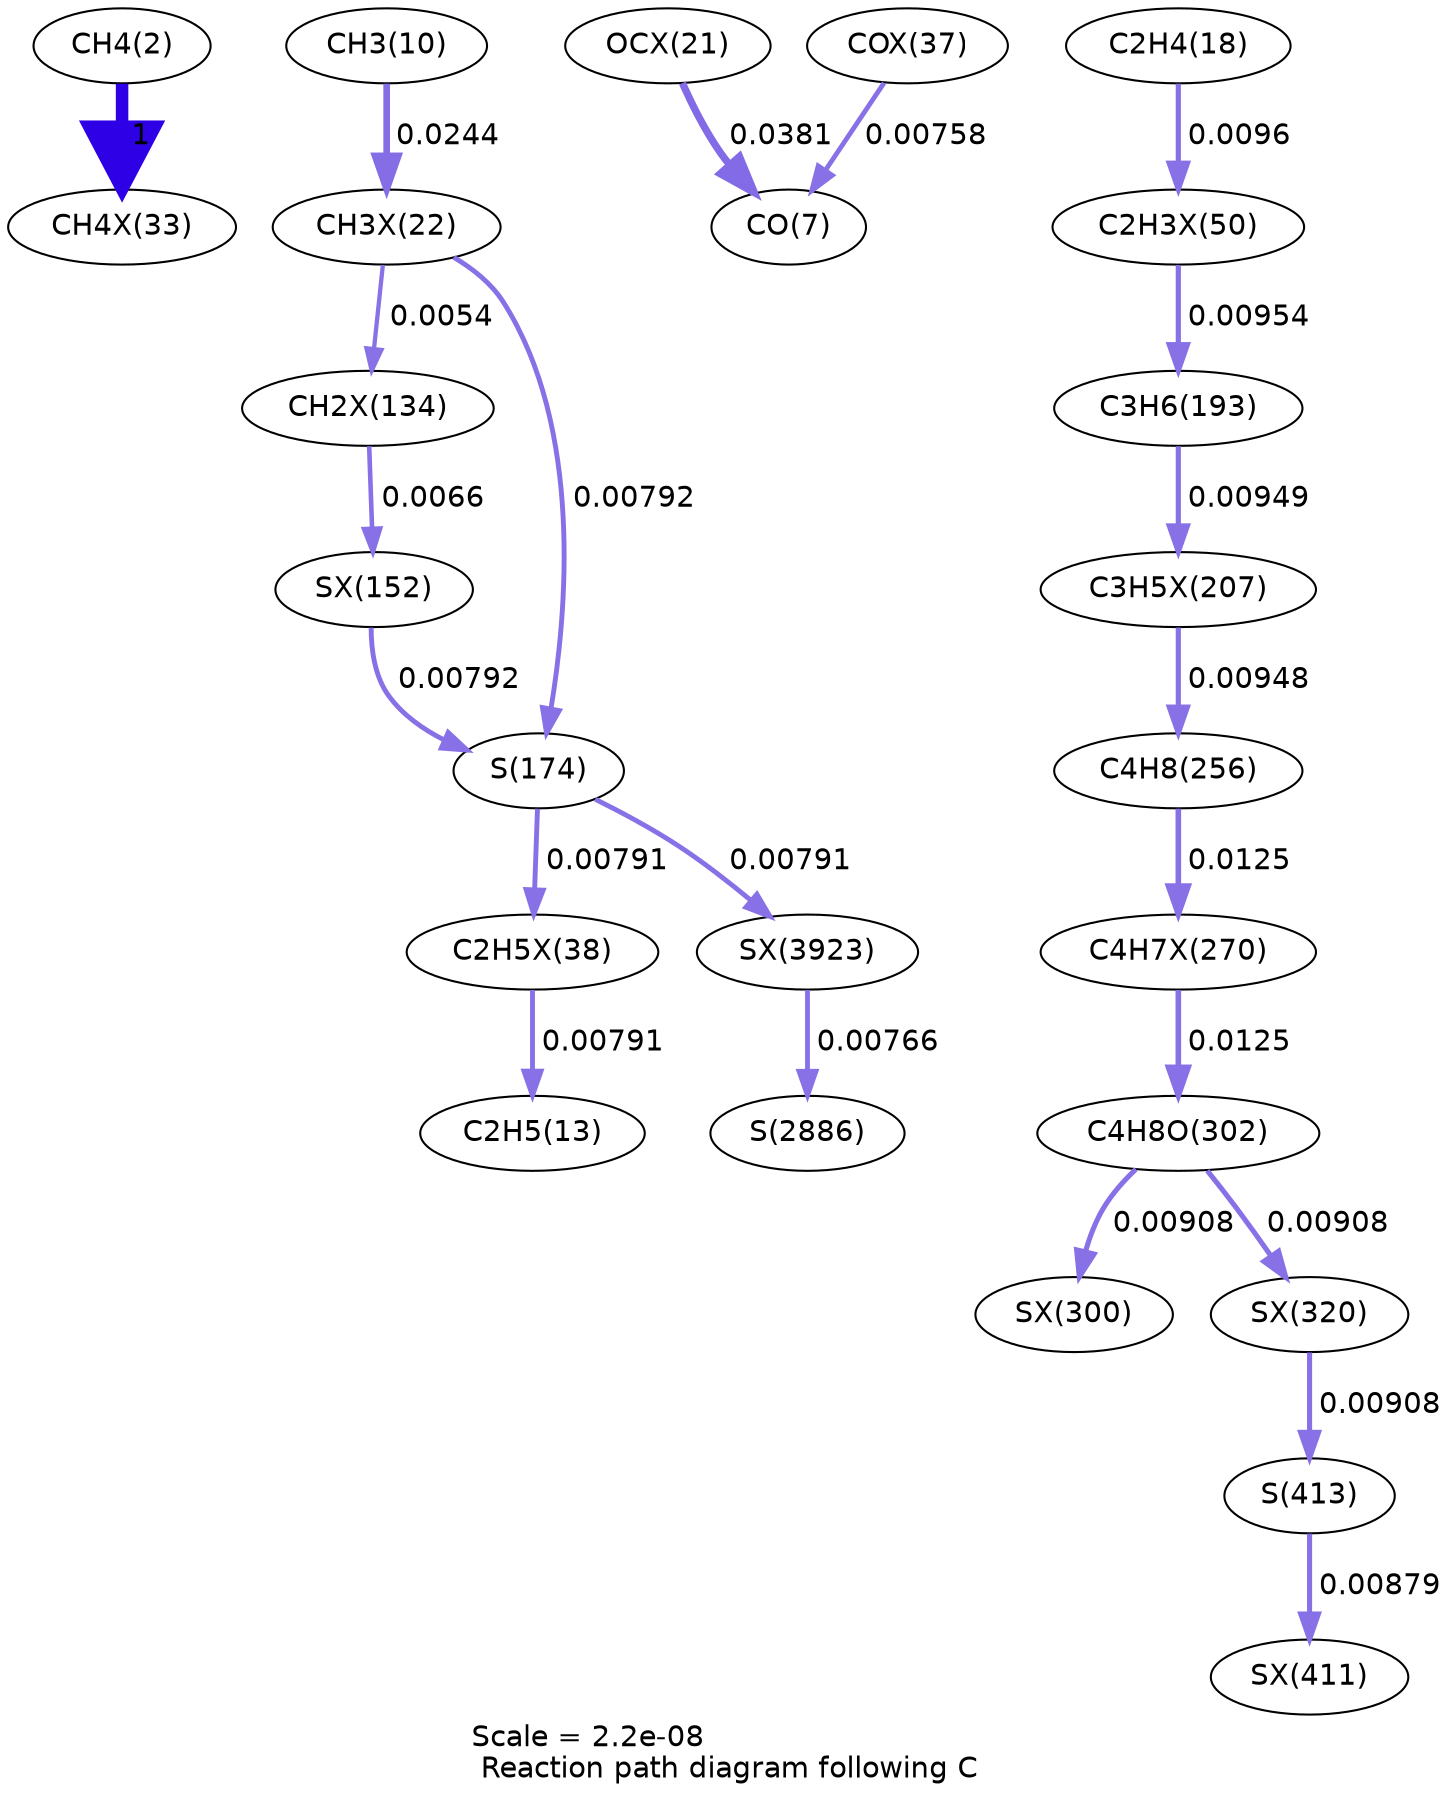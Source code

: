 digraph reaction_paths {
center=1;
s4 -> s77[fontname="Helvetica", penwidth=6, arrowsize=3, color="0.7, 1.5, 0.9"
, label=" 1"];
s12 -> s73[fontname="Helvetica", penwidth=3.2, arrowsize=1.6, color="0.7, 0.524, 0.9"
, label=" 0.0244"];
s73 -> s92[fontname="Helvetica", penwidth=2.06, arrowsize=1.03, color="0.7, 0.505, 0.9"
, label=" 0.0054"];
s73 -> s31[fontname="Helvetica", penwidth=2.35, arrowsize=1.17, color="0.7, 0.508, 0.9"
, label=" 0.00792"];
s92 -> s95[fontname="Helvetica", penwidth=2.21, arrowsize=1.1, color="0.7, 0.507, 0.9"
, label=" 0.0066"];
s72 -> s9[fontname="Helvetica", penwidth=3.53, arrowsize=1.77, color="0.7, 0.538, 0.9"
, label=" 0.0381"];
s80 -> s9[fontname="Helvetica", penwidth=2.31, arrowsize=1.16, color="0.7, 0.508, 0.9"
, label=" 0.00758"];
s20 -> s90[fontname="Helvetica", penwidth=2.49, arrowsize=1.25, color="0.7, 0.51, 0.9"
, label=" 0.0096"];
s81 -> s15[fontname="Helvetica", penwidth=2.35, arrowsize=1.17, color="0.7, 0.508, 0.9"
, label=" 0.00791"];
s31 -> s81[fontname="Helvetica", penwidth=2.35, arrowsize=1.17, color="0.7, 0.508, 0.9"
, label=" 0.00791"];
s90 -> s34[fontname="Helvetica", penwidth=2.49, arrowsize=1.24, color="0.7, 0.51, 0.9"
, label=" 0.00954"];
s34 -> s101[fontname="Helvetica", penwidth=2.48, arrowsize=1.24, color="0.7, 0.509, 0.9"
, label=" 0.00949"];
s101 -> s36[fontname="Helvetica", penwidth=2.48, arrowsize=1.24, color="0.7, 0.509, 0.9"
, label=" 0.00948"];
s36 -> s105[fontname="Helvetica", penwidth=2.69, arrowsize=1.35, color="0.7, 0.512, 0.9"
, label=" 0.0125"];
s105 -> s38[fontname="Helvetica", penwidth=2.69, arrowsize=1.35, color="0.7, 0.512, 0.9"
, label=" 0.0125"];
s38 -> s107[fontname="Helvetica", penwidth=2.45, arrowsize=1.23, color="0.7, 0.509, 0.9"
, label=" 0.00908"];
s38 -> s109[fontname="Helvetica", penwidth=2.45, arrowsize=1.23, color="0.7, 0.509, 0.9"
, label=" 0.00908"];
s109 -> s40[fontname="Helvetica", penwidth=2.45, arrowsize=1.23, color="0.7, 0.509, 0.9"
, label=" 0.00908"];
s40 -> s112[fontname="Helvetica", penwidth=2.43, arrowsize=1.21, color="0.7, 0.509, 0.9"
, label=" 0.00879"];
s95 -> s31[fontname="Helvetica", penwidth=2.35, arrowsize=1.17, color="0.7, 0.508, 0.9"
, label=" 0.00792"];
s31 -> s189[fontname="Helvetica", penwidth=2.35, arrowsize=1.17, color="0.7, 0.508, 0.9"
, label=" 0.00791"];
s189 -> s67[fontname="Helvetica", penwidth=2.32, arrowsize=1.16, color="0.7, 0.508, 0.9"
, label=" 0.00766"];
s4 [ fontname="Helvetica", label="CH4(2)"];
s9 [ fontname="Helvetica", label="CO(7)"];
s12 [ fontname="Helvetica", label="CH3(10)"];
s15 [ fontname="Helvetica", label="C2H5(13)"];
s20 [ fontname="Helvetica", label="C2H4(18)"];
s31 [ fontname="Helvetica", label="S(174)"];
s34 [ fontname="Helvetica", label="C3H6(193)"];
s36 [ fontname="Helvetica", label="C4H8(256)"];
s38 [ fontname="Helvetica", label="C4H8O(302)"];
s40 [ fontname="Helvetica", label="S(413)"];
s67 [ fontname="Helvetica", label="S(2886)"];
s72 [ fontname="Helvetica", label="OCX(21)"];
s73 [ fontname="Helvetica", label="CH3X(22)"];
s77 [ fontname="Helvetica", label="CH4X(33)"];
s80 [ fontname="Helvetica", label="COX(37)"];
s81 [ fontname="Helvetica", label="C2H5X(38)"];
s90 [ fontname="Helvetica", label="C2H3X(50)"];
s92 [ fontname="Helvetica", label="CH2X(134)"];
s95 [ fontname="Helvetica", label="SX(152)"];
s101 [ fontname="Helvetica", label="C3H5X(207)"];
s105 [ fontname="Helvetica", label="C4H7X(270)"];
s107 [ fontname="Helvetica", label="SX(300)"];
s109 [ fontname="Helvetica", label="SX(320)"];
s112 [ fontname="Helvetica", label="SX(411)"];
s189 [ fontname="Helvetica", label="SX(3923)"];
 label = "Scale = 2.2e-08\l Reaction path diagram following C";
 fontname = "Helvetica";
}
